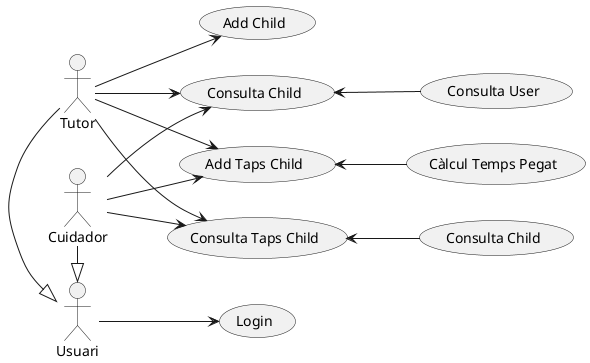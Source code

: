@startuml
left to right direction

actor "Usuari" as generic_user
actor "Tutor" as tutor_user
actor "Cuidador" as cuidador_user
tutor_user -|> generic_user
cuidador_user -|> generic_user

usecase "Login" as UC1
usecase "Add Child" as UC2
usecase "Consulta Child" as UC3
usecase "Add Taps Child" as UC4
usecase "Consulta Taps Child" as UC5
usecase "Consulta User" as UC6
usecase "Càlcul Temps Pegat" as UC7
usecase "Consulta Child" as UC8


generic_user --> UC1
tutor_user --> UC2
tutor_user --> UC3
tutor_user --> UC4
tutor_user --> UC5
cuidador_user --> UC3
cuidador_user --> UC4
cuidador_user --> UC5
UC3 <-- UC6
UC4 <-- UC7
UC5 <-- UC8

@enduml
